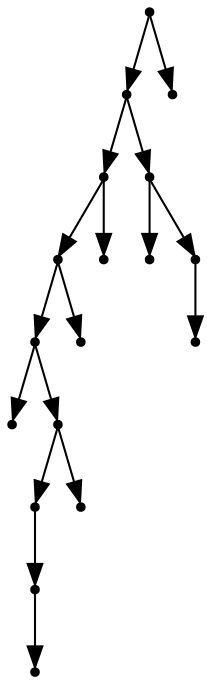 digraph {
  17 [shape=point];
  15 [shape=point];
  10 [shape=point];
  8 [shape=point];
  6 [shape=point];
  0 [shape=point];
  5 [shape=point];
  3 [shape=point];
  2 [shape=point];
  1 [shape=point];
  4 [shape=point];
  7 [shape=point];
  9 [shape=point];
  14 [shape=point];
  11 [shape=point];
  13 [shape=point];
  12 [shape=point];
  16 [shape=point];
17 -> 15;
15 -> 10;
10 -> 8;
8 -> 6;
6 -> 0;
6 -> 5;
5 -> 3;
3 -> 2;
2 -> 1;
5 -> 4;
8 -> 7;
10 -> 9;
15 -> 14;
14 -> 11;
14 -> 13;
13 -> 12;
17 -> 16;
}
